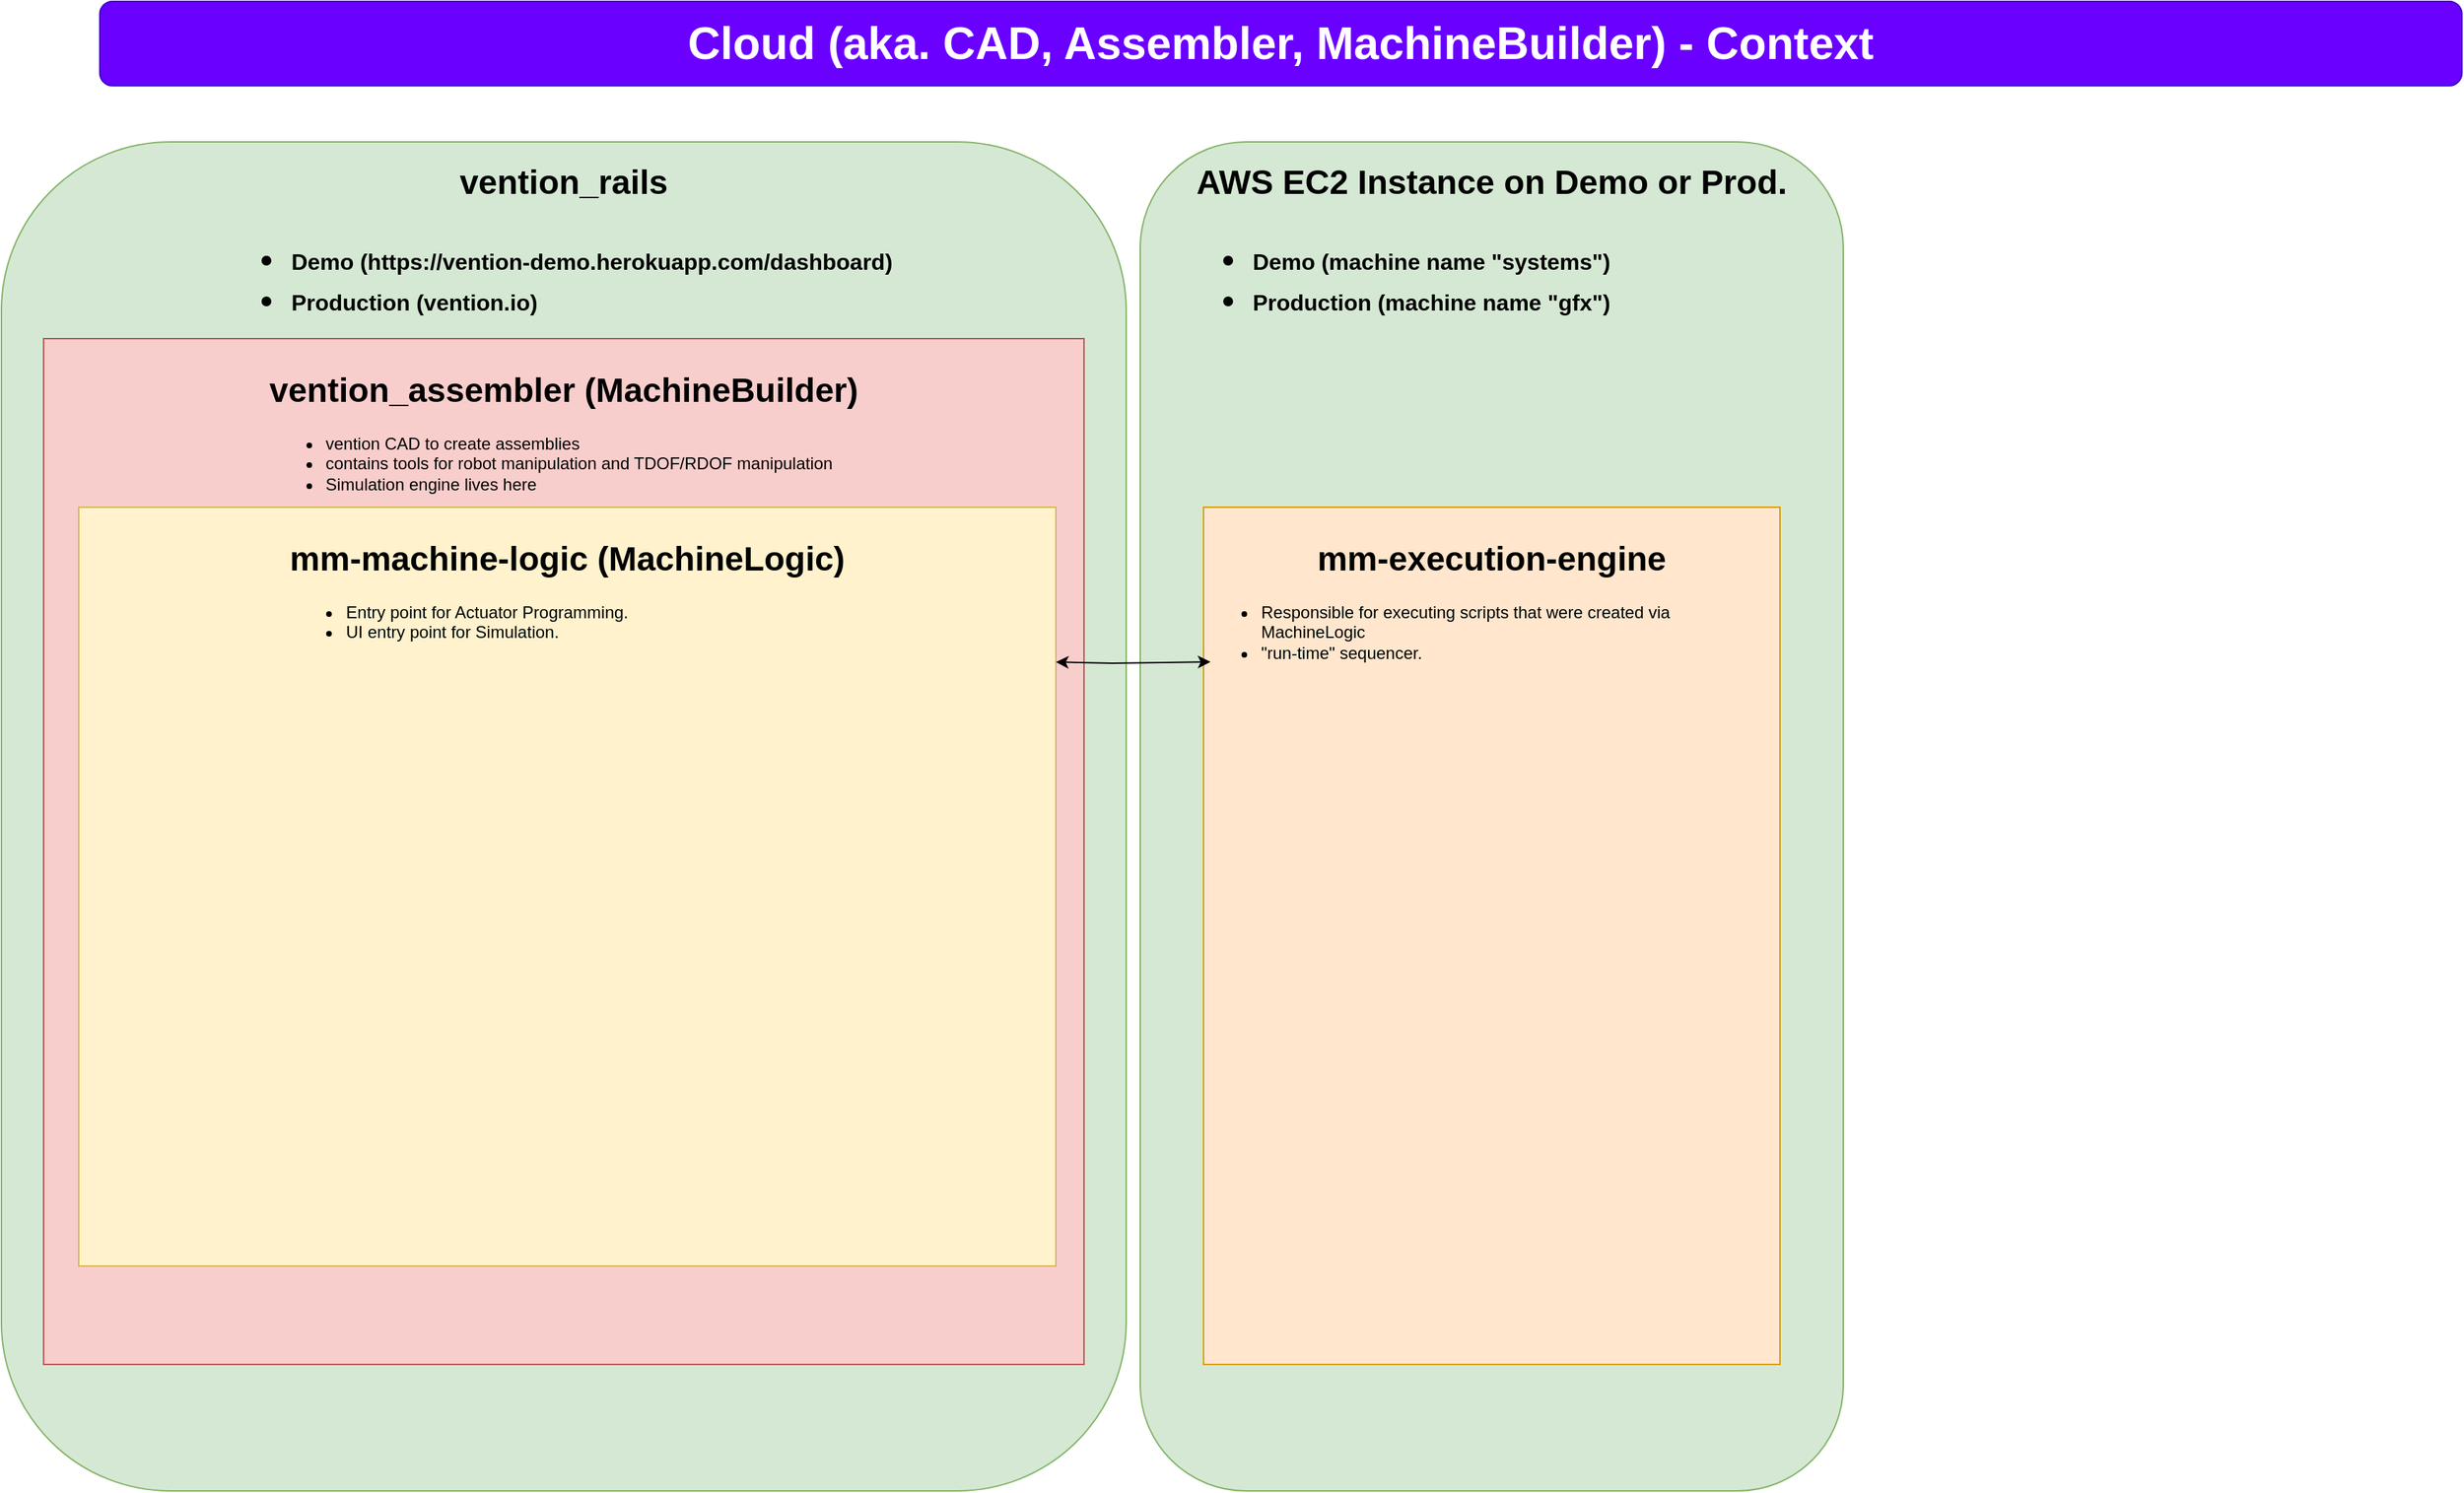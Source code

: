 <mxfile version="21.1.8" type="github">
  <diagram id="pa1MhY5LQwv4QzBGR7po" name="Page-1">
    <mxGraphModel dx="1505" dy="2575" grid="1" gridSize="10" guides="1" tooltips="1" connect="1" arrows="1" fold="1" page="1" pageScale="1" pageWidth="1200" pageHeight="1600" math="0" shadow="0">
      <root>
        <mxCell id="0" />
        <mxCell id="1" parent="0" />
        <mxCell id="BOUHQt-WAckXpttMmlNX-43" value="&lt;span style=&quot;background-color: initial; text-align: left;&quot;&gt;&lt;span style=&quot;font-size: 24px;&quot;&gt;&lt;b&gt;vention_rails&lt;br&gt;&lt;ul&gt;&lt;li&gt;&lt;span style=&quot;background-color: initial; font-size: 16px; text-align: left;&quot;&gt;Demo (https://vention-demo.herokuapp.com/dashboard)&lt;/span&gt;&lt;/li&gt;&lt;li&gt;&lt;span style=&quot;background-color: initial; font-size: 16px; text-align: left;&quot;&gt;Production (vention.io)&lt;/span&gt;&lt;/li&gt;&lt;/ul&gt;&lt;/b&gt;&lt;/span&gt;&lt;/span&gt;" style="rounded=1;whiteSpace=wrap;html=1;fontSize=32;horizontal=1;verticalAlign=top;fillColor=#d5e8d4;strokeColor=#82b366;" parent="1" vertex="1">
          <mxGeometry x="10" y="10" width="800" height="960" as="geometry" />
        </mxCell>
        <mxCell id="BOUHQt-WAckXpttMmlNX-37" value="&lt;span style=&quot;background-color: initial; text-align: left;&quot;&gt;&lt;span style=&quot;font-size: 24px;&quot;&gt;&lt;b&gt;AWS EC2 Instance on Demo or Prod.&lt;br&gt;&lt;ul&gt;&lt;li&gt;&lt;span style=&quot;background-color: initial; font-size: 16px; text-align: left;&quot;&gt;Demo (machine name &quot;systems&quot;)&lt;/span&gt;&lt;/li&gt;&lt;li&gt;&lt;span style=&quot;background-color: initial; font-size: 16px; text-align: left;&quot;&gt;Production (machine name &quot;gfx&quot;)&lt;/span&gt;&lt;/li&gt;&lt;/ul&gt;&lt;/b&gt;&lt;/span&gt;&lt;/span&gt;" style="rounded=1;whiteSpace=wrap;html=1;fontSize=32;horizontal=1;verticalAlign=top;fillColor=#d5e8d4;strokeColor=#82b366;" parent="1" vertex="1">
          <mxGeometry x="820" y="10" width="500" height="960" as="geometry" />
        </mxCell>
        <mxCell id="5oR6hSTxiuA2qhFnlqOt-3" value="&lt;h1&gt;vention_assembler (MachineBuilder)&lt;/h1&gt;&lt;ul&gt;&lt;li style=&quot;text-align: left&quot;&gt;vention CAD to create assemblies&lt;/li&gt;&lt;li style=&quot;text-align: left&quot;&gt;contains tools for robot manipulation and TDOF/RDOF manipulation&lt;/li&gt;&lt;li style=&quot;text-align: left&quot;&gt;Simulation engine lives here&lt;/li&gt;&lt;/ul&gt;&lt;p&gt;&lt;/p&gt;" style="whiteSpace=wrap;html=1;fillColor=#f8cecc;strokeColor=#b85450;verticalAlign=top;" parent="1" vertex="1">
          <mxGeometry x="40" y="150" width="740" height="730" as="geometry" />
        </mxCell>
        <mxCell id="5oR6hSTxiuA2qhFnlqOt-4" value="&lt;h1&gt;mm-machine-logic (MachineLogic)&lt;/h1&gt;&lt;div style=&quot;text-align: left&quot;&gt;&lt;ul&gt;&lt;li&gt;&lt;span&gt;Entry point for Actuator Programming.&lt;/span&gt;&lt;/li&gt;&lt;li&gt;&lt;span&gt;UI entry point for Simulation.&lt;/span&gt;&lt;/li&gt;&lt;/ul&gt;&lt;p&gt;&lt;/p&gt;&lt;p&gt;&lt;/p&gt;&lt;/div&gt;" style="rounded=0;whiteSpace=wrap;html=1;fillColor=#fff2cc;strokeColor=#d6b656;verticalAlign=top;" parent="1" vertex="1">
          <mxGeometry x="65" y="270" width="695" height="540" as="geometry" />
        </mxCell>
        <mxCell id="BOUHQt-WAckXpttMmlNX-3" value="Cloud (aka. CAD, Assembler, MachineBuilder) - Context" style="rounded=1;whiteSpace=wrap;html=1;fontStyle=1;fontSize=32;fillColor=#6a00ff;fontColor=#ffffff;strokeColor=#3700CC;" parent="1" vertex="1">
          <mxGeometry x="80" y="-90" width="1680" height="60" as="geometry" />
        </mxCell>
        <mxCell id="BOUHQt-WAckXpttMmlNX-15" value="&lt;h1&gt;mm-execution-engine&lt;/h1&gt;&lt;div&gt;&lt;ul&gt;&lt;li style=&quot;text-align: left&quot;&gt;Responsible for executing scripts that were created via MachineLogic&lt;/li&gt;&lt;li style=&quot;text-align: left&quot;&gt;&quot;run-time&quot; sequencer.&lt;/li&gt;&lt;/ul&gt;&lt;/div&gt;" style="rounded=0;whiteSpace=wrap;html=1;verticalAlign=top;fillColor=#ffe6cc;strokeColor=#d79b00;" parent="1" vertex="1">
          <mxGeometry x="865" y="270" width="410" height="610" as="geometry" />
        </mxCell>
        <mxCell id="Htf-oD9SOvGJnkaf1L8Y-1" value="" style="endArrow=classic;startArrow=classic;html=1;rounded=0;exitX=1;exitY=0.204;exitDx=0;exitDy=0;exitPerimeter=0;" parent="1" source="5oR6hSTxiuA2qhFnlqOt-4" edge="1">
          <mxGeometry width="50" height="50" relative="1" as="geometry">
            <mxPoint x="590" y="370" as="sourcePoint" />
            <mxPoint x="870" y="380" as="targetPoint" />
            <Array as="points">
              <mxPoint x="800" y="381" />
            </Array>
          </mxGeometry>
        </mxCell>
      </root>
    </mxGraphModel>
  </diagram>
</mxfile>
